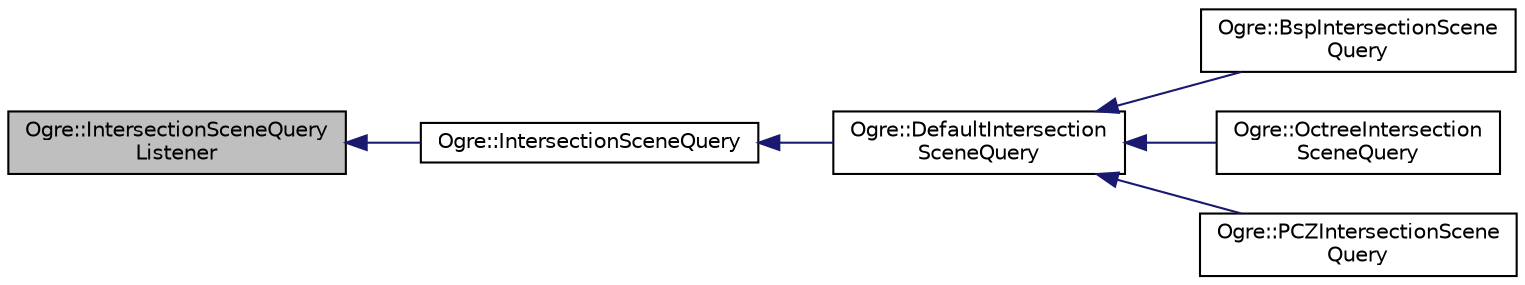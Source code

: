 digraph "Ogre::IntersectionSceneQueryListener"
{
  bgcolor="transparent";
  edge [fontname="Helvetica",fontsize="10",labelfontname="Helvetica",labelfontsize="10"];
  node [fontname="Helvetica",fontsize="10",shape=record];
  rankdir="LR";
  Node0 [label="Ogre::IntersectionSceneQuery\lListener",height=0.2,width=0.4,color="black", fillcolor="grey75", style="filled", fontcolor="black"];
  Node0 -> Node1 [dir="back",color="midnightblue",fontsize="10",style="solid",fontname="Helvetica"];
  Node1 [label="Ogre::IntersectionSceneQuery",height=0.2,width=0.4,color="black",URL="$class_ogre_1_1_intersection_scene_query.html",tooltip="Separate SceneQuery class to query for pairs of objects which are possibly intersecting one another..."];
  Node1 -> Node2 [dir="back",color="midnightblue",fontsize="10",style="solid",fontname="Helvetica"];
  Node2 [label="Ogre::DefaultIntersection\lSceneQuery",height=0.2,width=0.4,color="black",URL="$class_ogre_1_1_default_intersection_scene_query.html",tooltip="Default implementation of IntersectionSceneQuery. "];
  Node2 -> Node3 [dir="back",color="midnightblue",fontsize="10",style="solid",fontname="Helvetica"];
  Node3 [label="Ogre::BspIntersectionScene\lQuery",height=0.2,width=0.4,color="black",URL="$class_ogre_1_1_bsp_intersection_scene_query.html",tooltip="BSP specialisation of IntersectionSceneQuery. "];
  Node2 -> Node4 [dir="back",color="midnightblue",fontsize="10",style="solid",fontname="Helvetica"];
  Node4 [label="Ogre::OctreeIntersection\lSceneQuery",height=0.2,width=0.4,color="black",URL="$class_ogre_1_1_octree_intersection_scene_query.html",tooltip="Octree implementation of IntersectionSceneQuery. "];
  Node2 -> Node5 [dir="back",color="midnightblue",fontsize="10",style="solid",fontname="Helvetica"];
  Node5 [label="Ogre::PCZIntersectionScene\lQuery",height=0.2,width=0.4,color="black",URL="$class_ogre_1_1_p_c_z_intersection_scene_query.html",tooltip="PCZ implementation of IntersectionSceneQuery. "];
}
